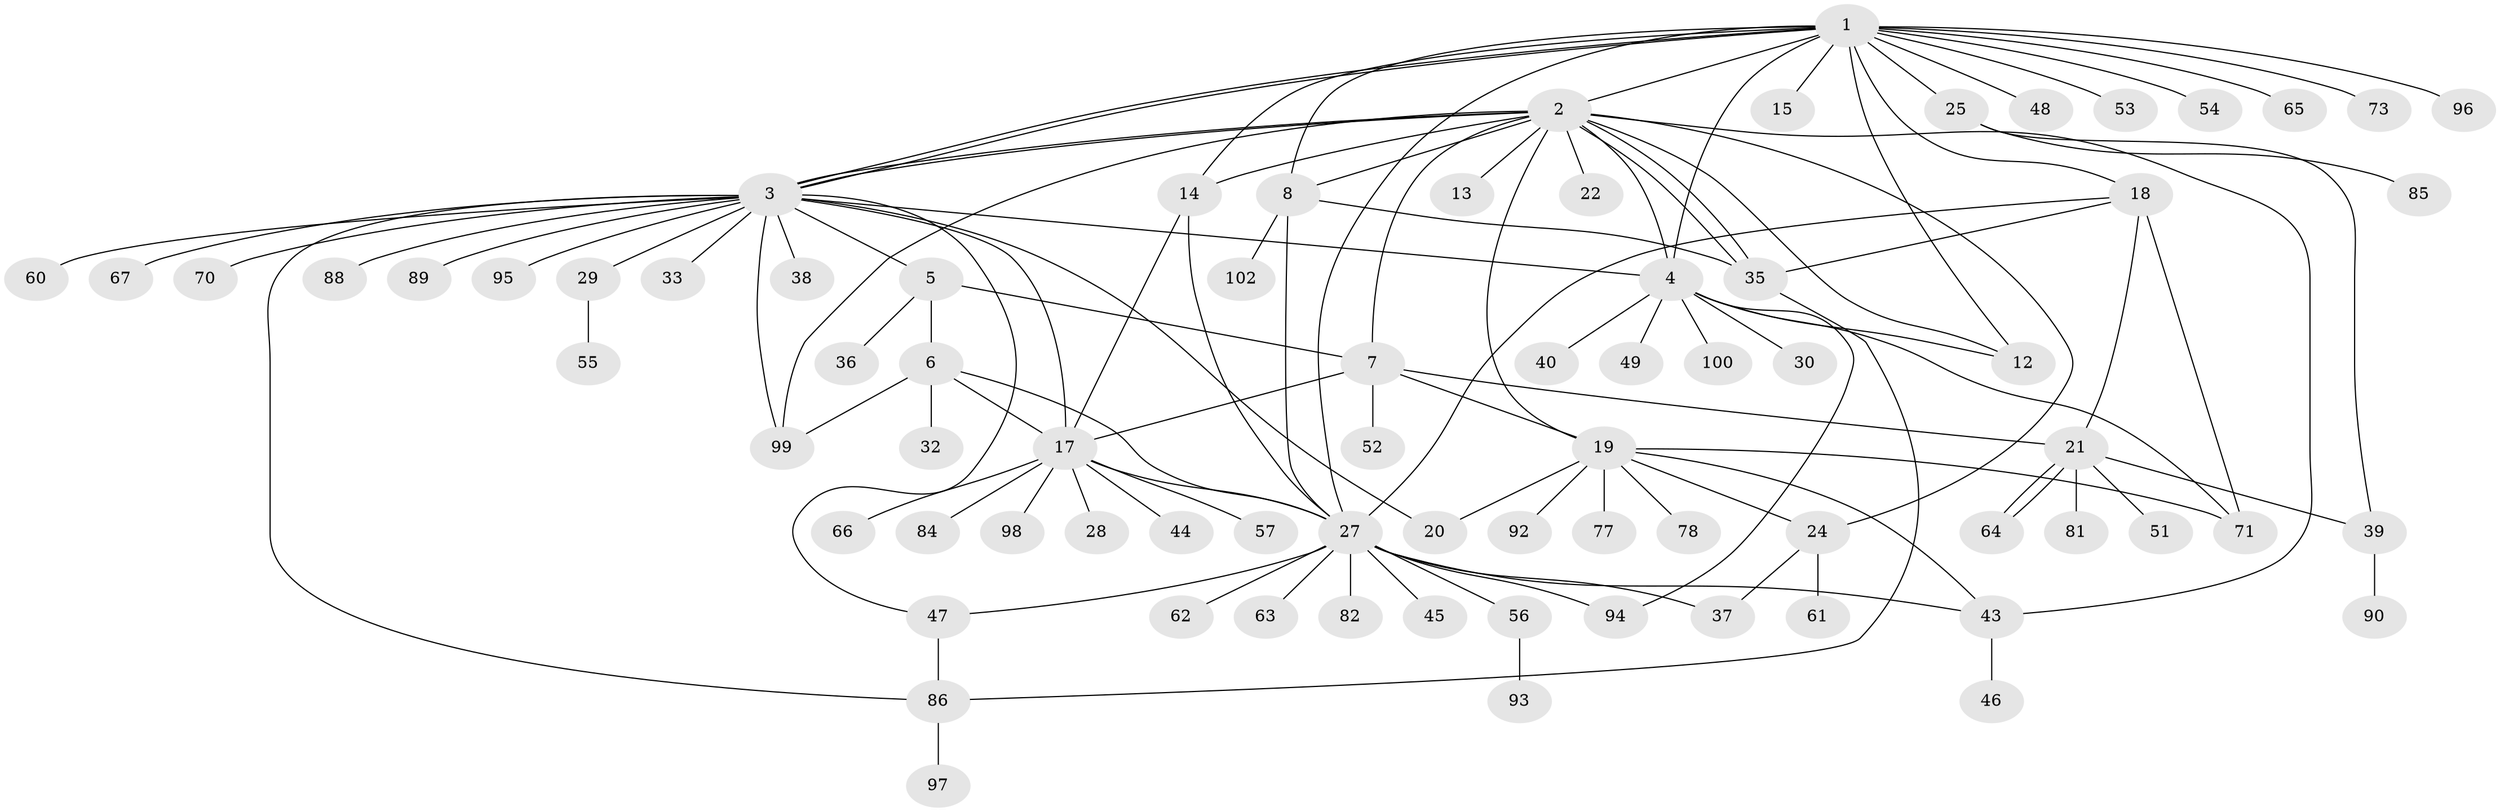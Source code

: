 // Generated by graph-tools (version 1.1) at 2025/51/02/27/25 19:51:58]
// undirected, 77 vertices, 114 edges
graph export_dot {
graph [start="1"]
  node [color=gray90,style=filled];
  1 [super="+10"];
  2 [super="+58"];
  3 [super="+87"];
  4 [super="+42"];
  5 [super="+9"];
  6 [super="+23"];
  7 [super="+76"];
  8 [super="+11"];
  12 [super="+16"];
  13;
  14 [super="+41"];
  15;
  17 [super="+50"];
  18;
  19 [super="+31"];
  20 [super="+26"];
  21 [super="+59"];
  22 [super="+68"];
  24 [super="+79"];
  25;
  27 [super="+75"];
  28;
  29 [super="+34"];
  30;
  32 [super="+72"];
  33;
  35;
  36;
  37;
  38;
  39 [super="+80"];
  40;
  43;
  44;
  45;
  46 [super="+91"];
  47;
  48 [super="+69"];
  49;
  51;
  52;
  53;
  54;
  55;
  56;
  57;
  60;
  61;
  62;
  63;
  64 [super="+74"];
  65;
  66;
  67;
  70;
  71 [super="+83"];
  73;
  77;
  78;
  81;
  82;
  84;
  85;
  86 [super="+101"];
  88;
  89;
  90;
  92;
  93;
  94;
  95;
  96;
  97;
  98;
  99;
  100;
  102;
  1 -- 2;
  1 -- 3;
  1 -- 3;
  1 -- 4;
  1 -- 8;
  1 -- 12;
  1 -- 14;
  1 -- 15;
  1 -- 18;
  1 -- 27;
  1 -- 48;
  1 -- 53;
  1 -- 54;
  1 -- 65;
  1 -- 73;
  1 -- 96;
  1 -- 25;
  2 -- 3;
  2 -- 3;
  2 -- 13;
  2 -- 19;
  2 -- 22;
  2 -- 24;
  2 -- 35;
  2 -- 35;
  2 -- 43;
  2 -- 14;
  2 -- 4;
  2 -- 7;
  2 -- 8;
  2 -- 99;
  2 -- 12;
  3 -- 4;
  3 -- 5;
  3 -- 17;
  3 -- 20;
  3 -- 29;
  3 -- 33;
  3 -- 38;
  3 -- 47;
  3 -- 60;
  3 -- 67;
  3 -- 70;
  3 -- 88;
  3 -- 89;
  3 -- 95;
  3 -- 99;
  3 -- 86;
  4 -- 30;
  4 -- 40;
  4 -- 71;
  4 -- 94;
  4 -- 100;
  4 -- 49;
  4 -- 12;
  5 -- 6;
  5 -- 7;
  5 -- 36;
  6 -- 17;
  6 -- 32;
  6 -- 27;
  6 -- 99;
  7 -- 21;
  7 -- 52;
  7 -- 17;
  7 -- 19;
  8 -- 35;
  8 -- 102;
  8 -- 27;
  14 -- 17;
  14 -- 27;
  17 -- 28;
  17 -- 44;
  17 -- 66;
  17 -- 84;
  17 -- 98;
  17 -- 57;
  17 -- 27;
  18 -- 27;
  18 -- 35;
  18 -- 71;
  18 -- 21;
  19 -- 20;
  19 -- 43;
  19 -- 71;
  19 -- 77;
  19 -- 78;
  19 -- 92;
  19 -- 24;
  21 -- 51;
  21 -- 64;
  21 -- 64;
  21 -- 81;
  21 -- 39;
  24 -- 37;
  24 -- 61;
  25 -- 39;
  25 -- 85;
  27 -- 37;
  27 -- 43;
  27 -- 45;
  27 -- 47;
  27 -- 56;
  27 -- 62;
  27 -- 63;
  27 -- 82;
  27 -- 94;
  29 -- 55;
  35 -- 86;
  39 -- 90;
  43 -- 46;
  47 -- 86;
  56 -- 93;
  86 -- 97;
}
